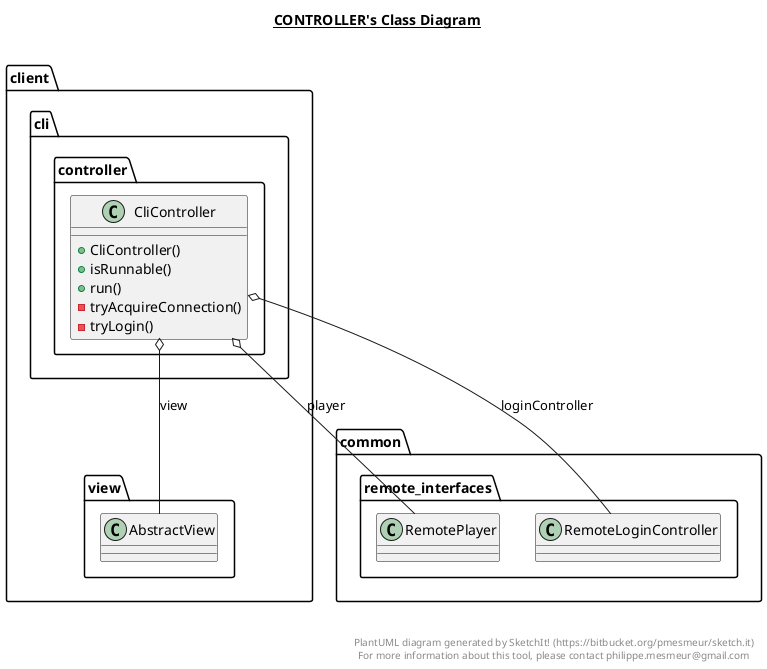 @startuml

title __CONTROLLER's Class Diagram__\n

  namespace client.cli {
    namespace controller {
      class client.cli.controller.CliController {
          + CliController()
          + isRunnable()
          + run()
          - tryAcquireConnection()
          - tryLogin()
      }
    }
  }
  

  client.cli.controller.CliController o-- common.remote_interfaces.RemotePlayer : player
  client.cli.controller.CliController o-- client.view.AbstractView : view
  client.cli.controller.CliController o-- common.remote_interfaces.RemoteLoginController : loginController


right footer


PlantUML diagram generated by SketchIt! (https://bitbucket.org/pmesmeur/sketch.it)
For more information about this tool, please contact philippe.mesmeur@gmail.com
endfooter

@enduml
